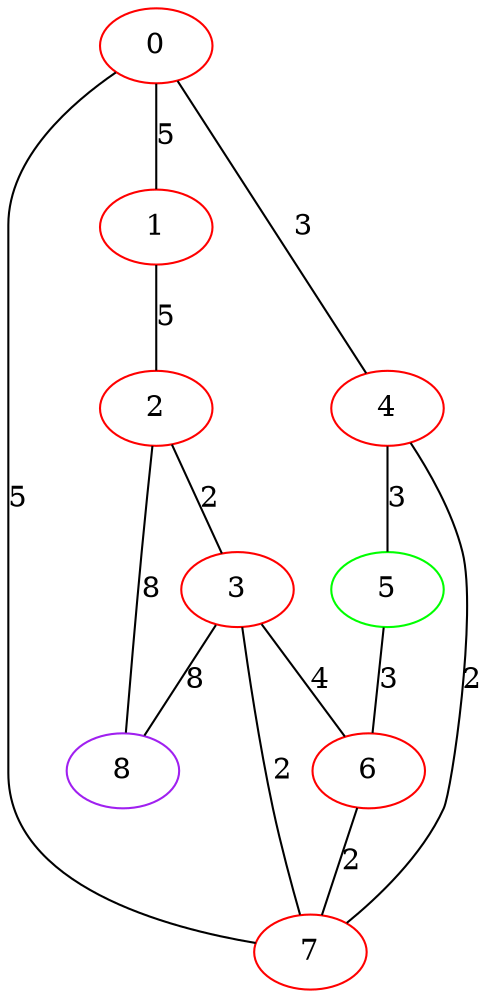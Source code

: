 graph "" {
0 [color=red, weight=1];
1 [color=red, weight=1];
2 [color=red, weight=1];
3 [color=red, weight=1];
4 [color=red, weight=1];
5 [color=green, weight=2];
6 [color=red, weight=1];
7 [color=red, weight=1];
8 [color=purple, weight=4];
0 -- 1  [key=0, label=5];
0 -- 4  [key=0, label=3];
0 -- 7  [key=0, label=5];
1 -- 2  [key=0, label=5];
2 -- 8  [key=0, label=8];
2 -- 3  [key=0, label=2];
3 -- 8  [key=0, label=8];
3 -- 6  [key=0, label=4];
3 -- 7  [key=0, label=2];
4 -- 5  [key=0, label=3];
4 -- 7  [key=0, label=2];
5 -- 6  [key=0, label=3];
6 -- 7  [key=0, label=2];
}
